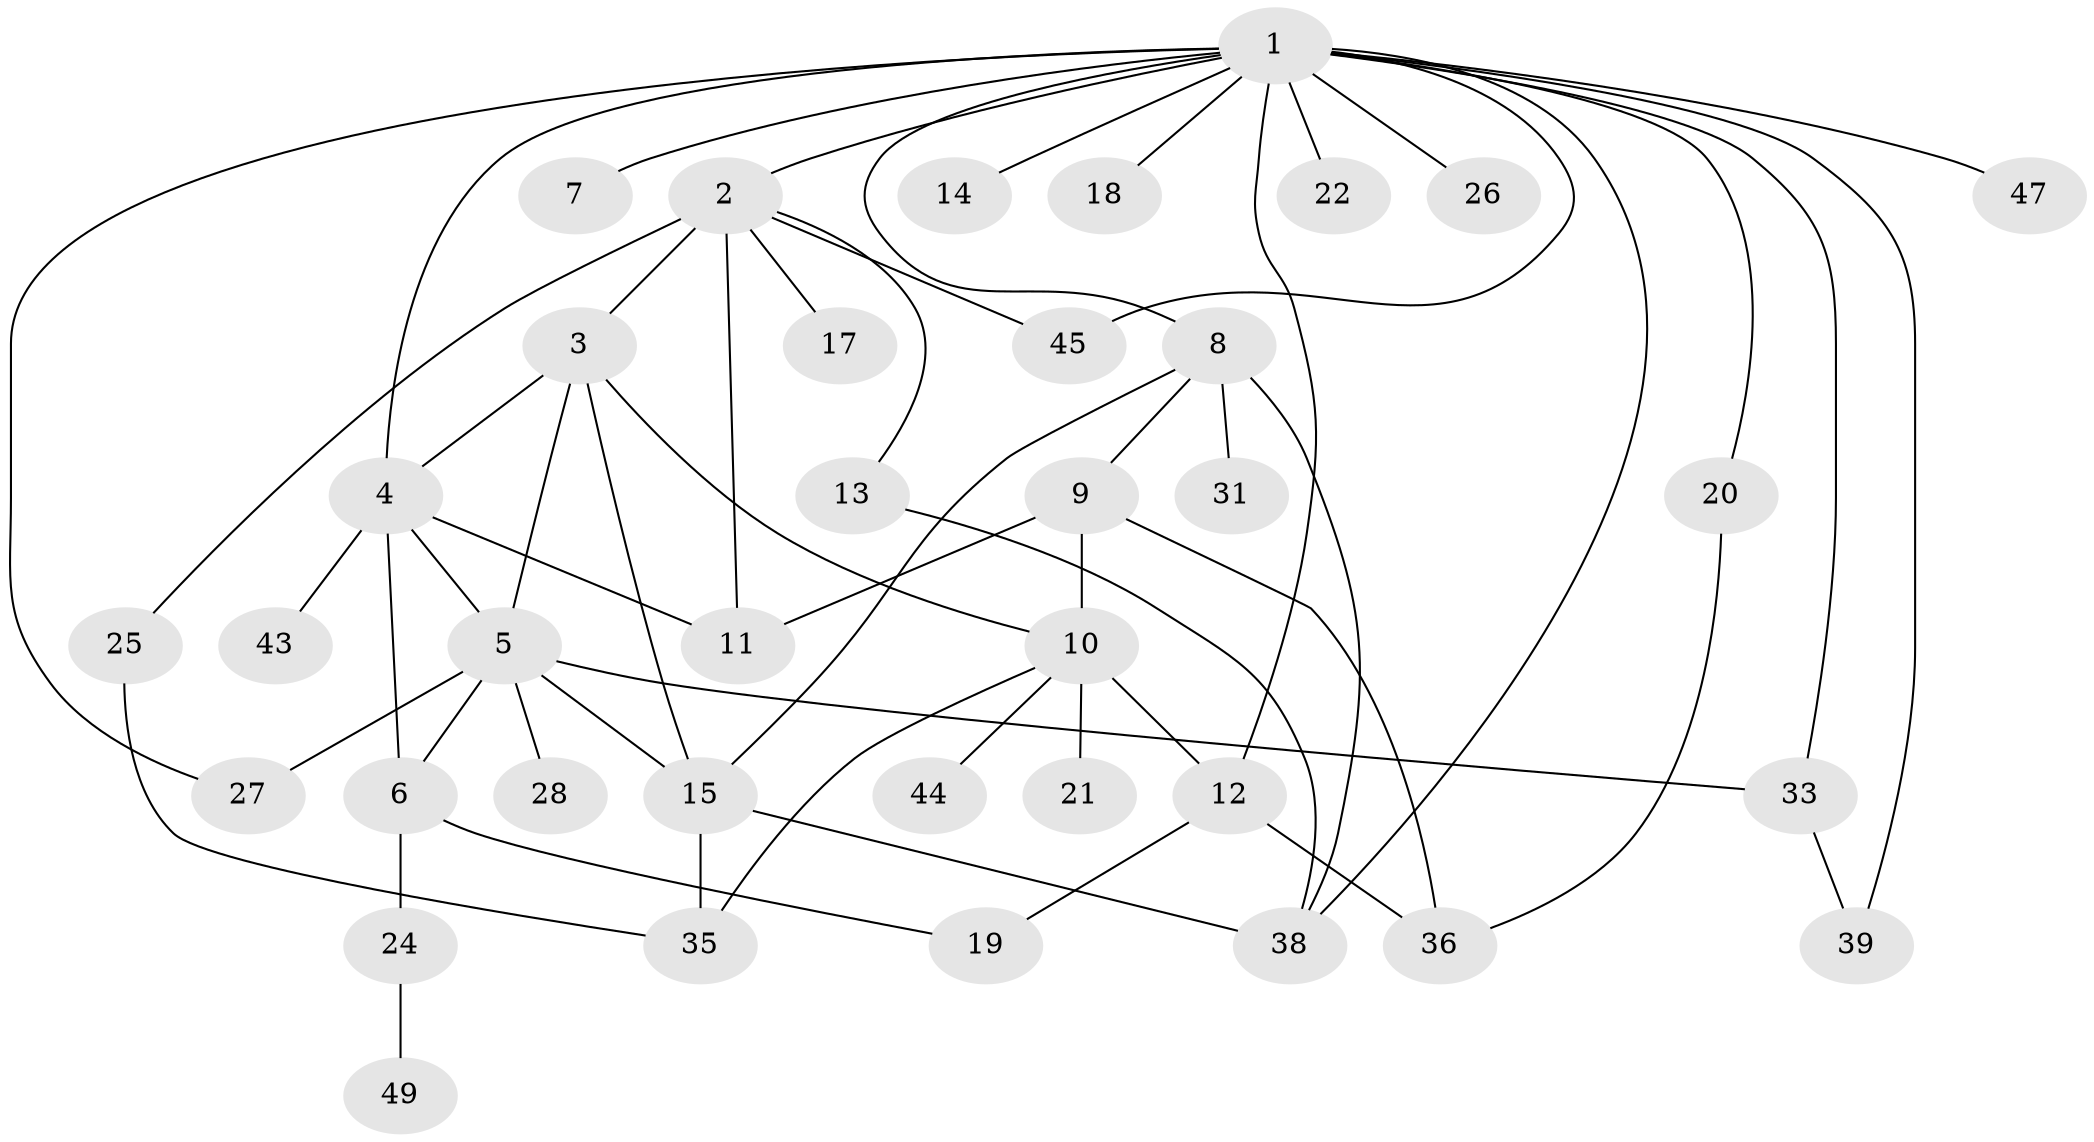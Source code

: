 // original degree distribution, {16: 0.018867924528301886, 7: 0.03773584905660377, 5: 0.018867924528301886, 6: 0.05660377358490566, 8: 0.018867924528301886, 3: 0.18867924528301888, 1: 0.32075471698113206, 4: 0.09433962264150944, 2: 0.24528301886792453}
// Generated by graph-tools (version 1.1) at 2025/18/03/04/25 18:18:19]
// undirected, 37 vertices, 57 edges
graph export_dot {
graph [start="1"]
  node [color=gray90,style=filled];
  1;
  2;
  3;
  4;
  5;
  6 [super="+23+16"];
  7;
  8;
  9 [super="+41"];
  10;
  11 [super="+30+50"];
  12 [super="+29"];
  13;
  14 [super="+40"];
  15 [super="+34"];
  17;
  18;
  19;
  20;
  21;
  22;
  24;
  25;
  26;
  27;
  28;
  31;
  33;
  35 [super="+37"];
  36;
  38 [super="+48"];
  39 [super="+42"];
  43;
  44;
  45;
  47;
  49;
  1 -- 2;
  1 -- 4;
  1 -- 7;
  1 -- 8;
  1 -- 14;
  1 -- 18;
  1 -- 20;
  1 -- 22;
  1 -- 26;
  1 -- 27;
  1 -- 33;
  1 -- 38;
  1 -- 39;
  1 -- 45;
  1 -- 47;
  1 -- 12;
  2 -- 3;
  2 -- 13;
  2 -- 17;
  2 -- 25;
  2 -- 45;
  2 -- 11;
  3 -- 4;
  3 -- 5;
  3 -- 10;
  3 -- 15;
  4 -- 5;
  4 -- 6;
  4 -- 11;
  4 -- 43;
  5 -- 15;
  5 -- 27;
  5 -- 28;
  5 -- 33;
  5 -- 6 [weight=2];
  6 -- 24;
  6 -- 19;
  8 -- 9;
  8 -- 31;
  8 -- 38;
  8 -- 15;
  9 -- 10;
  9 -- 11;
  9 -- 36;
  10 -- 12;
  10 -- 21;
  10 -- 35;
  10 -- 44;
  12 -- 19;
  12 -- 36 [weight=2];
  13 -- 38;
  15 -- 35;
  15 -- 38 [weight=2];
  20 -- 36;
  24 -- 49;
  25 -- 35;
  33 -- 39;
}
